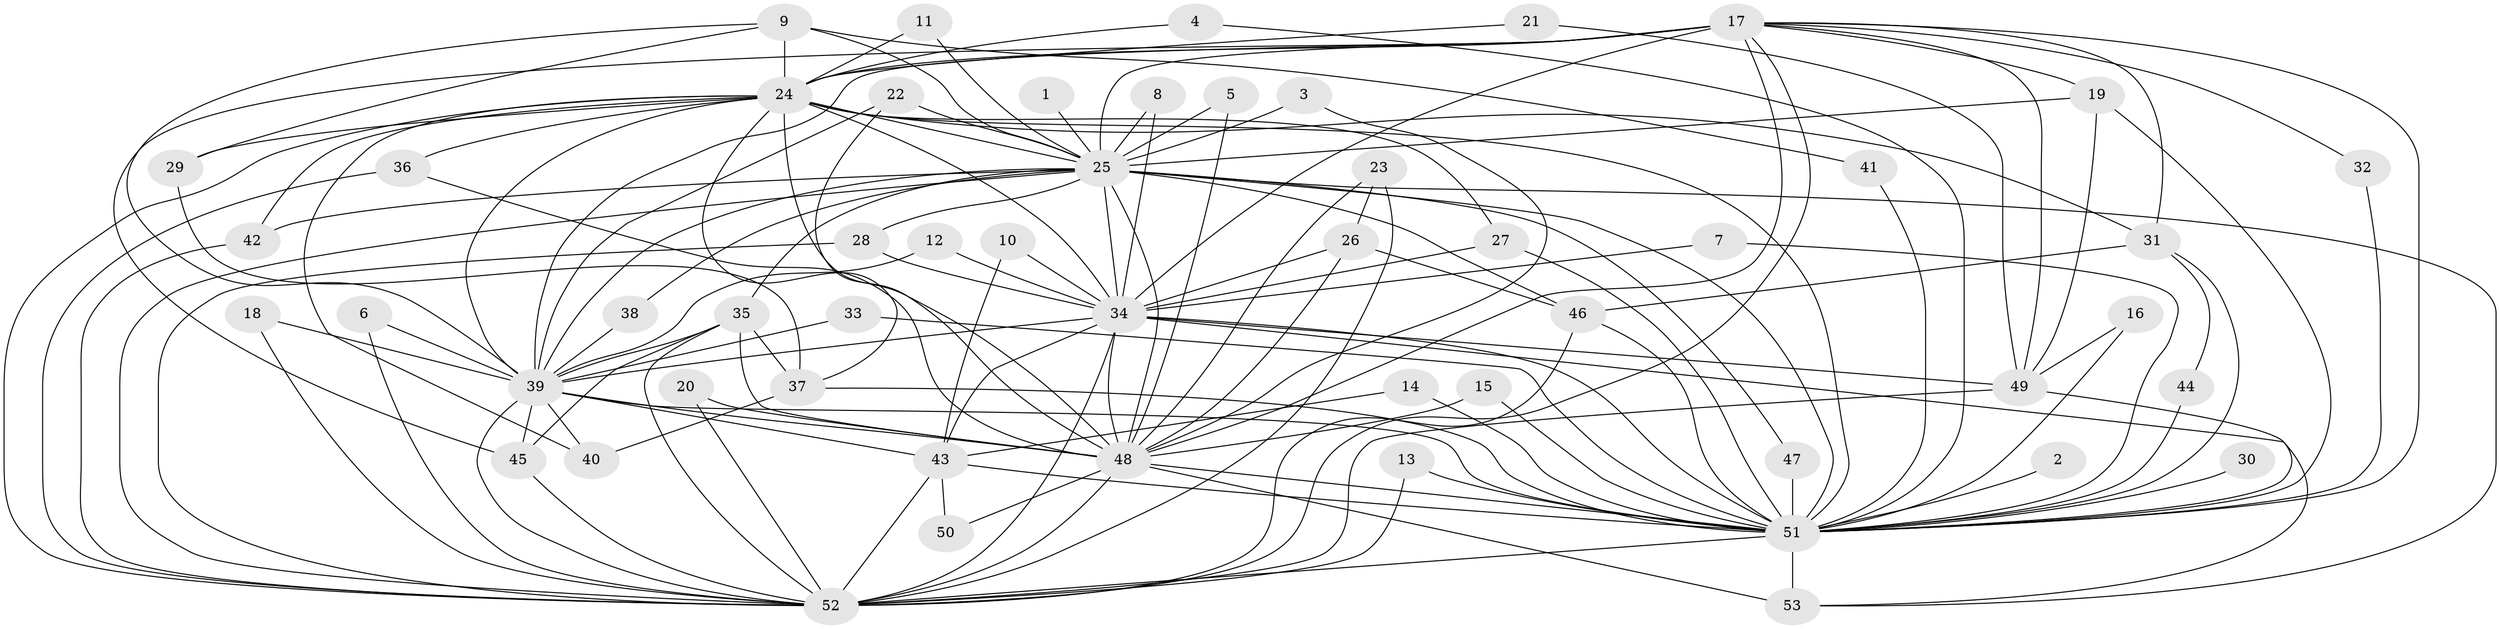 // original degree distribution, {21: 0.009523809523809525, 17: 0.02857142857142857, 26: 0.009523809523809525, 29: 0.009523809523809525, 25: 0.009523809523809525, 22: 0.01904761904761905, 23: 0.009523809523809525, 6: 0.01904761904761905, 2: 0.580952380952381, 5: 0.02857142857142857, 3: 0.18095238095238095, 4: 0.08571428571428572, 9: 0.009523809523809525}
// Generated by graph-tools (version 1.1) at 2025/49/03/09/25 03:49:31]
// undirected, 53 vertices, 141 edges
graph export_dot {
graph [start="1"]
  node [color=gray90,style=filled];
  1;
  2;
  3;
  4;
  5;
  6;
  7;
  8;
  9;
  10;
  11;
  12;
  13;
  14;
  15;
  16;
  17;
  18;
  19;
  20;
  21;
  22;
  23;
  24;
  25;
  26;
  27;
  28;
  29;
  30;
  31;
  32;
  33;
  34;
  35;
  36;
  37;
  38;
  39;
  40;
  41;
  42;
  43;
  44;
  45;
  46;
  47;
  48;
  49;
  50;
  51;
  52;
  53;
  1 -- 25 [weight=1.0];
  2 -- 51 [weight=1.0];
  3 -- 25 [weight=1.0];
  3 -- 48 [weight=1.0];
  4 -- 24 [weight=1.0];
  4 -- 51 [weight=1.0];
  5 -- 25 [weight=1.0];
  5 -- 48 [weight=1.0];
  6 -- 39 [weight=1.0];
  6 -- 52 [weight=1.0];
  7 -- 34 [weight=1.0];
  7 -- 51 [weight=1.0];
  8 -- 25 [weight=1.0];
  8 -- 34 [weight=1.0];
  9 -- 24 [weight=1.0];
  9 -- 25 [weight=1.0];
  9 -- 29 [weight=1.0];
  9 -- 39 [weight=1.0];
  9 -- 41 [weight=1.0];
  10 -- 34 [weight=1.0];
  10 -- 43 [weight=1.0];
  11 -- 24 [weight=1.0];
  11 -- 25 [weight=1.0];
  12 -- 34 [weight=1.0];
  12 -- 39 [weight=1.0];
  13 -- 51 [weight=1.0];
  13 -- 52 [weight=1.0];
  14 -- 43 [weight=1.0];
  14 -- 51 [weight=1.0];
  15 -- 48 [weight=1.0];
  15 -- 51 [weight=1.0];
  16 -- 49 [weight=1.0];
  16 -- 51 [weight=1.0];
  17 -- 19 [weight=1.0];
  17 -- 24 [weight=2.0];
  17 -- 25 [weight=1.0];
  17 -- 31 [weight=1.0];
  17 -- 32 [weight=1.0];
  17 -- 34 [weight=2.0];
  17 -- 39 [weight=1.0];
  17 -- 45 [weight=1.0];
  17 -- 48 [weight=1.0];
  17 -- 49 [weight=1.0];
  17 -- 51 [weight=2.0];
  17 -- 52 [weight=1.0];
  18 -- 39 [weight=1.0];
  18 -- 52 [weight=1.0];
  19 -- 25 [weight=2.0];
  19 -- 49 [weight=1.0];
  19 -- 51 [weight=1.0];
  20 -- 48 [weight=1.0];
  20 -- 52 [weight=1.0];
  21 -- 24 [weight=1.0];
  21 -- 49 [weight=1.0];
  22 -- 25 [weight=1.0];
  22 -- 39 [weight=1.0];
  22 -- 48 [weight=1.0];
  23 -- 26 [weight=1.0];
  23 -- 48 [weight=1.0];
  23 -- 52 [weight=2.0];
  24 -- 25 [weight=2.0];
  24 -- 27 [weight=1.0];
  24 -- 29 [weight=1.0];
  24 -- 31 [weight=1.0];
  24 -- 34 [weight=3.0];
  24 -- 36 [weight=2.0];
  24 -- 37 [weight=1.0];
  24 -- 39 [weight=2.0];
  24 -- 40 [weight=1.0];
  24 -- 42 [weight=1.0];
  24 -- 48 [weight=2.0];
  24 -- 51 [weight=4.0];
  24 -- 52 [weight=2.0];
  25 -- 28 [weight=1.0];
  25 -- 34 [weight=1.0];
  25 -- 35 [weight=1.0];
  25 -- 38 [weight=1.0];
  25 -- 39 [weight=2.0];
  25 -- 42 [weight=1.0];
  25 -- 46 [weight=1.0];
  25 -- 47 [weight=1.0];
  25 -- 48 [weight=2.0];
  25 -- 51 [weight=2.0];
  25 -- 52 [weight=1.0];
  25 -- 53 [weight=1.0];
  26 -- 34 [weight=1.0];
  26 -- 46 [weight=1.0];
  26 -- 48 [weight=1.0];
  27 -- 34 [weight=1.0];
  27 -- 51 [weight=1.0];
  28 -- 34 [weight=1.0];
  28 -- 52 [weight=1.0];
  29 -- 37 [weight=1.0];
  30 -- 51 [weight=2.0];
  31 -- 44 [weight=1.0];
  31 -- 46 [weight=1.0];
  31 -- 51 [weight=1.0];
  32 -- 51 [weight=1.0];
  33 -- 39 [weight=1.0];
  33 -- 51 [weight=1.0];
  34 -- 39 [weight=1.0];
  34 -- 43 [weight=1.0];
  34 -- 48 [weight=1.0];
  34 -- 49 [weight=1.0];
  34 -- 51 [weight=3.0];
  34 -- 52 [weight=1.0];
  34 -- 53 [weight=1.0];
  35 -- 37 [weight=1.0];
  35 -- 39 [weight=1.0];
  35 -- 45 [weight=1.0];
  35 -- 48 [weight=1.0];
  35 -- 52 [weight=1.0];
  36 -- 48 [weight=1.0];
  36 -- 52 [weight=1.0];
  37 -- 40 [weight=1.0];
  37 -- 51 [weight=1.0];
  38 -- 39 [weight=1.0];
  39 -- 40 [weight=1.0];
  39 -- 43 [weight=1.0];
  39 -- 45 [weight=1.0];
  39 -- 48 [weight=1.0];
  39 -- 51 [weight=3.0];
  39 -- 52 [weight=1.0];
  41 -- 51 [weight=1.0];
  42 -- 52 [weight=1.0];
  43 -- 50 [weight=1.0];
  43 -- 51 [weight=2.0];
  43 -- 52 [weight=1.0];
  44 -- 51 [weight=1.0];
  45 -- 52 [weight=1.0];
  46 -- 51 [weight=1.0];
  46 -- 52 [weight=1.0];
  47 -- 51 [weight=2.0];
  48 -- 50 [weight=1.0];
  48 -- 51 [weight=3.0];
  48 -- 52 [weight=1.0];
  48 -- 53 [weight=1.0];
  49 -- 51 [weight=1.0];
  49 -- 52 [weight=1.0];
  51 -- 52 [weight=3.0];
  51 -- 53 [weight=2.0];
}
